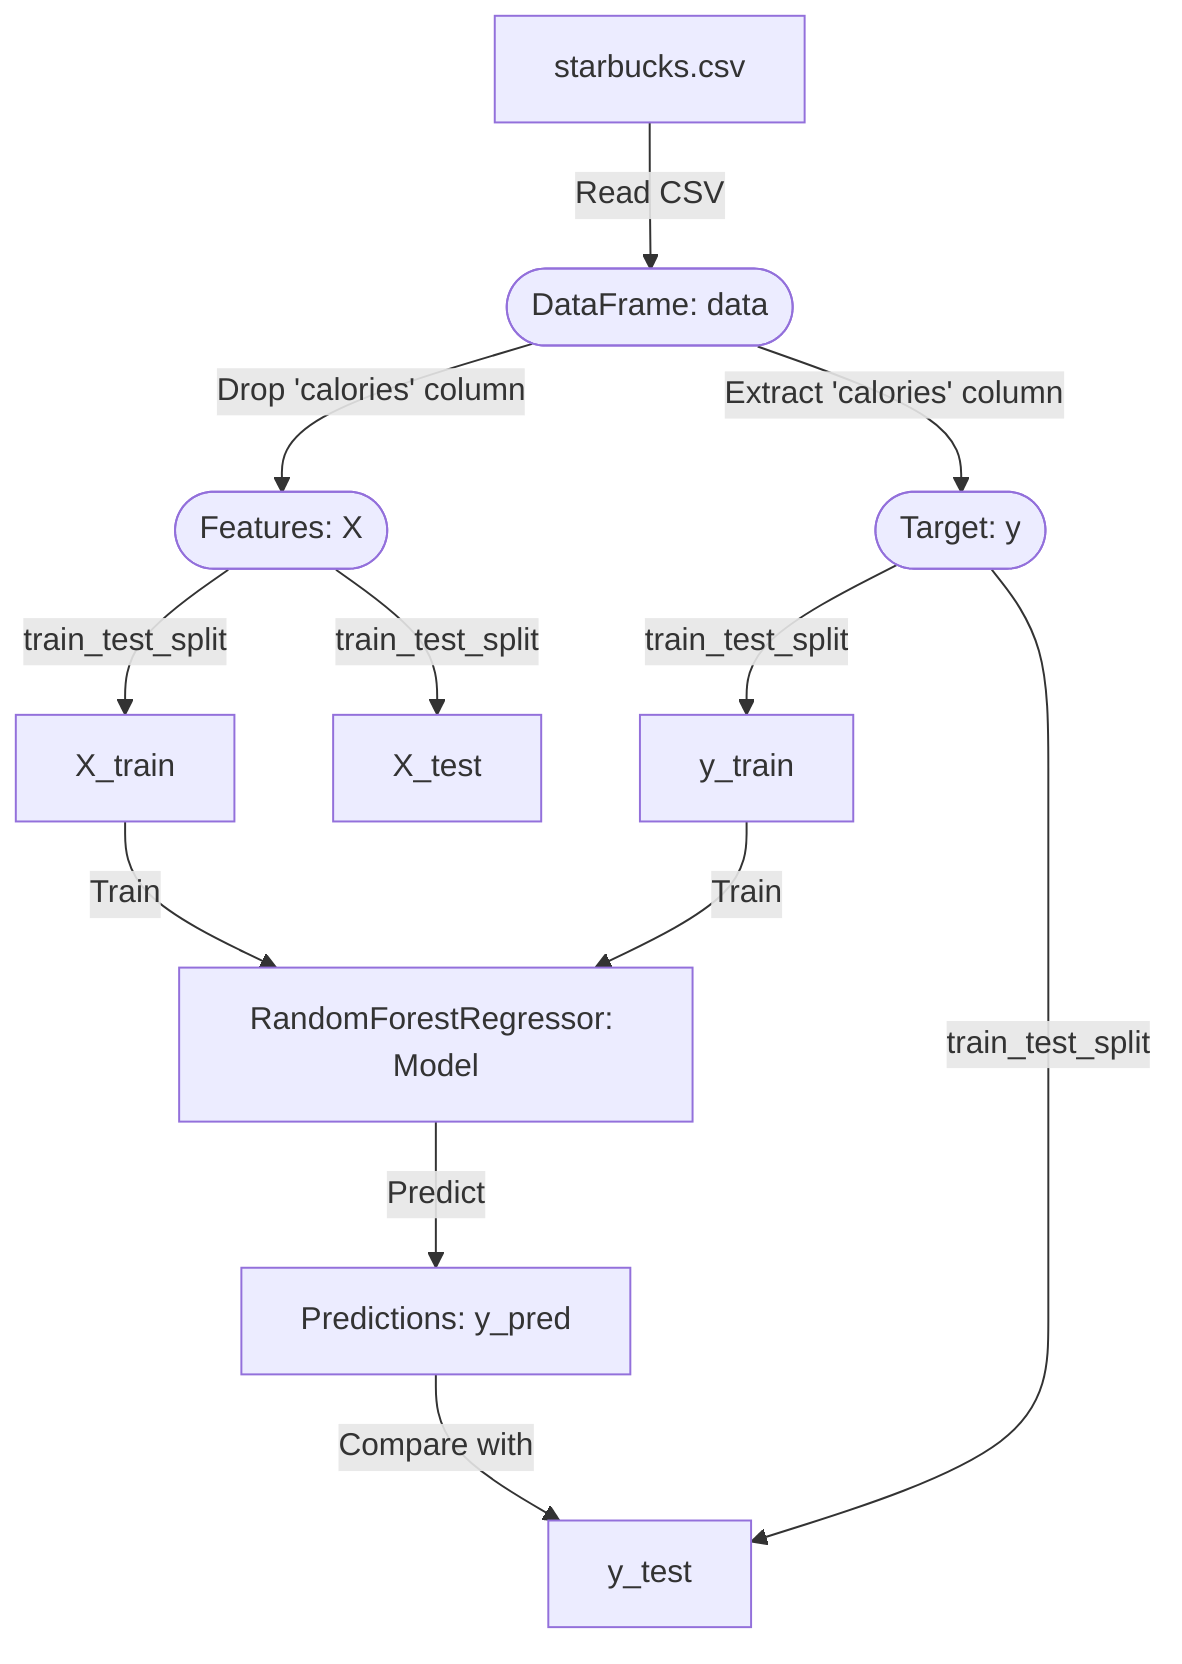 %% This Mermaid diagram displays the workflow of a data science project using the Starbucks dataset
flowchart TD

    %% Define data sources
    A["starbucks.csv"]
    %% This node represents the input data source, a CSV file with Starbucks menu nutritional data
    
    %% Define data variables and their transformations
    A -->|Read CSV| B(["DataFrame: data"])
    %% 'data' DataFrame created from the CSV file
    
    B -->|Drop 'calories' column| C(["Features: X"])
    %% 'X' is the features DataFrame, excluding the target variable 'calories'
    B -->|Extract 'calories' column| D(["Target: y"])
    %% 'y' is the target variable, representing calorie content
    
    C -->|train_test_split| E["X_train"]
    D -->|train_test_split| F["y_train"]
    C -->|train_test_split| G["X_test"]
    D -->|train_test_split| H["y_test"]
    %% Split data into training and testing sets for model training and evaluation

    %% Define machine learning model and predictions
    E -->|Train| I["RandomForestRegressor: Model"]
    F -->|Train| I
    %% RandomForestRegressor model trained with default hyperparameters

    I -->|Predict| J["Predictions: y_pred"]
    %% 'y_pred' holds the predicted calorie values

    J -->|Compare with| H
    %% Predicted 'y_pred' compared with 'y_test' for evaluation